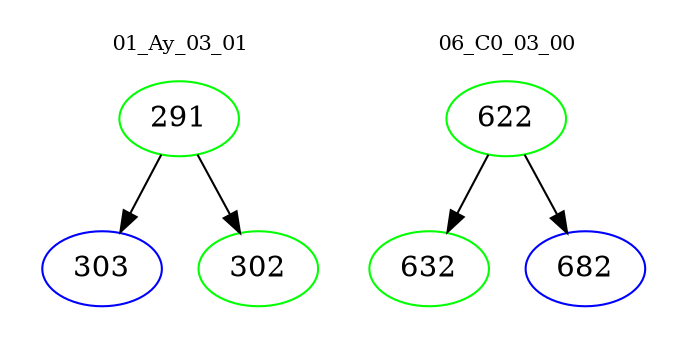 digraph{
subgraph cluster_0 {
color = white
label = "01_Ay_03_01";
fontsize=10;
T0_291 [label="291", color="green"]
T0_291 -> T0_303 [color="black"]
T0_303 [label="303", color="blue"]
T0_291 -> T0_302 [color="black"]
T0_302 [label="302", color="green"]
}
subgraph cluster_1 {
color = white
label = "06_C0_03_00";
fontsize=10;
T1_622 [label="622", color="green"]
T1_622 -> T1_632 [color="black"]
T1_632 [label="632", color="green"]
T1_622 -> T1_682 [color="black"]
T1_682 [label="682", color="blue"]
}
}
